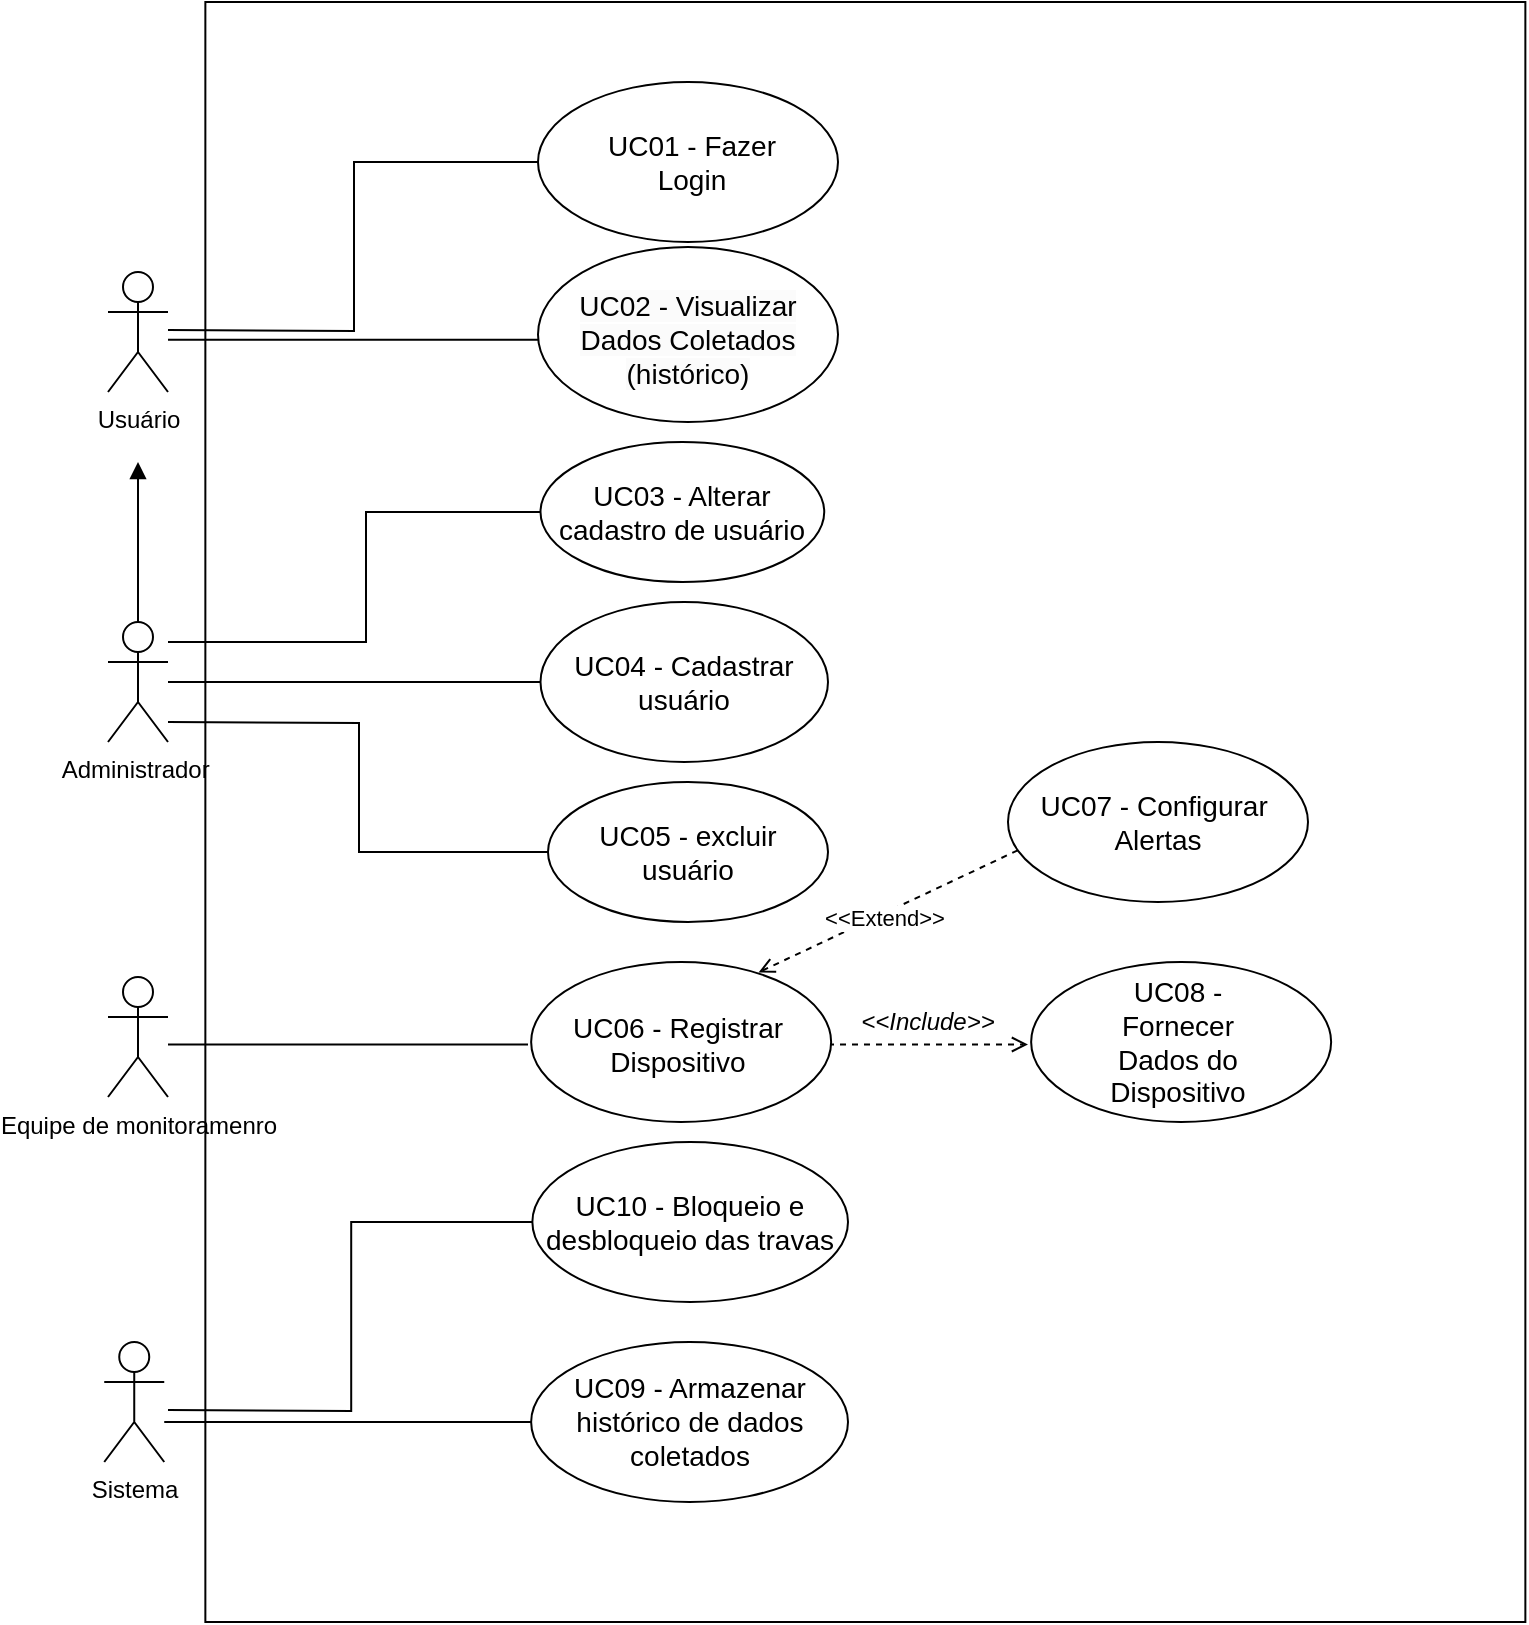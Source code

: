 <mxfile version="22.1.3" type="github">
  <diagram id="C5RBs43oDa-KdzZeNtuy" name="Page-1">
    <mxGraphModel dx="1009" dy="591" grid="1" gridSize="10" guides="1" tooltips="1" connect="1" arrows="1" fold="1" page="1" pageScale="1" pageWidth="827" pageHeight="1169" math="0" shadow="0">
      <root>
        <mxCell id="WIyWlLk6GJQsqaUBKTNV-0" />
        <mxCell id="WIyWlLk6GJQsqaUBKTNV-1" parent="WIyWlLk6GJQsqaUBKTNV-0" />
        <mxCell id="VHcPc_HDqrIlPmwinr2x-10" value="" style="rounded=0;whiteSpace=wrap;html=1;fillColor=none;strokeColor=default;" parent="WIyWlLk6GJQsqaUBKTNV-1" vertex="1">
          <mxGeometry x="288.68" y="90" width="660" height="810" as="geometry" />
        </mxCell>
        <mxCell id="muJ2ehn9oulYkWGaMhxv-5" value="" style="edgeStyle=orthogonalEdgeStyle;rounded=0;orthogonalLoop=1;jettySize=auto;html=1;endArrow=open;endFill=0;dashed=1;" parent="WIyWlLk6GJQsqaUBKTNV-1" edge="1">
          <mxGeometry relative="1" as="geometry">
            <mxPoint x="600" y="611.25" as="sourcePoint" />
            <mxPoint x="700" y="611.25" as="targetPoint" />
          </mxGeometry>
        </mxCell>
        <mxCell id="OZ7Lz4BIXzkwk9HNyENz-0" value="" style="ellipse;whiteSpace=wrap;html=1;" parent="WIyWlLk6GJQsqaUBKTNV-1" vertex="1">
          <mxGeometry x="451.57" y="570" width="150" height="80" as="geometry" />
        </mxCell>
        <mxCell id="muJ2ehn9oulYkWGaMhxv-0" style="edgeStyle=orthogonalEdgeStyle;rounded=0;orthogonalLoop=1;jettySize=auto;html=1;entryX=0;entryY=0.5;entryDx=0;entryDy=0;endArrow=none;endFill=0;" parent="WIyWlLk6GJQsqaUBKTNV-1" edge="1">
          <mxGeometry relative="1" as="geometry">
            <mxPoint x="450" y="611.25" as="targetPoint" />
            <mxPoint x="270" y="611.25" as="sourcePoint" />
          </mxGeometry>
        </mxCell>
        <mxCell id="VHcPc_HDqrIlPmwinr2x-5" value="" style="edgeStyle=orthogonalEdgeStyle;rounded=0;orthogonalLoop=1;jettySize=auto;html=1;endArrow=none;endFill=0;entryX=0;entryY=0.5;entryDx=0;entryDy=0;" parent="WIyWlLk6GJQsqaUBKTNV-1" edge="1">
          <mxGeometry relative="1" as="geometry">
            <mxPoint x="270" y="258.88" as="sourcePoint" />
            <mxPoint x="456.32" y="251.13" as="targetPoint" />
            <Array as="points">
              <mxPoint x="461.32" y="258.88" />
            </Array>
          </mxGeometry>
        </mxCell>
        <mxCell id="muJ2ehn9oulYkWGaMhxv-1" value="UC06 - Registrar Dispositivo" style="text;html=1;strokeColor=none;fillColor=none;align=center;verticalAlign=middle;whiteSpace=wrap;rounded=0;fontStyle=0;fontSize=14;" parent="WIyWlLk6GJQsqaUBKTNV-1" vertex="1">
          <mxGeometry x="466.25" y="585" width="117.5" height="52.5" as="geometry" />
        </mxCell>
        <mxCell id="muJ2ehn9oulYkWGaMhxv-4" value="" style="ellipse;whiteSpace=wrap;html=1;fontSize=16;" parent="WIyWlLk6GJQsqaUBKTNV-1" vertex="1">
          <mxGeometry x="701.57" y="570" width="150" height="80" as="geometry" />
        </mxCell>
        <mxCell id="muJ2ehn9oulYkWGaMhxv-6" value="&amp;lt;&amp;lt;Include&amp;gt;&amp;gt;" style="text;html=1;strokeColor=none;fillColor=none;align=center;verticalAlign=middle;whiteSpace=wrap;rounded=0;fontStyle=2" parent="WIyWlLk6GJQsqaUBKTNV-1" vertex="1">
          <mxGeometry x="620" y="585" width="60" height="30" as="geometry" />
        </mxCell>
        <mxCell id="muJ2ehn9oulYkWGaMhxv-8" value="UC08 - Fornecer Dados do Dispositivo" style="text;html=1;strokeColor=none;fillColor=none;align=center;verticalAlign=middle;whiteSpace=wrap;rounded=0;fontSize=14;" parent="WIyWlLk6GJQsqaUBKTNV-1" vertex="1">
          <mxGeometry x="745" y="598.75" width="60" height="22.5" as="geometry" />
        </mxCell>
        <mxCell id="muJ2ehn9oulYkWGaMhxv-11" value="" style="ellipse;whiteSpace=wrap;html=1;fontSize=14;" parent="WIyWlLk6GJQsqaUBKTNV-1" vertex="1">
          <mxGeometry x="455" y="130" width="150" height="80" as="geometry" />
        </mxCell>
        <mxCell id="muJ2ehn9oulYkWGaMhxv-16" value="" style="endArrow=none;dashed=1;html=1;rounded=0;startArrow=open;startFill=0;entryX=0.5;entryY=1;entryDx=0;entryDy=0;exitX=0.758;exitY=0.065;exitDx=0;exitDy=0;exitPerimeter=0;" parent="WIyWlLk6GJQsqaUBKTNV-1" edge="1" source="OZ7Lz4BIXzkwk9HNyENz-0">
          <mxGeometry width="50" height="50" relative="1" as="geometry">
            <mxPoint x="525.5" y="605.49" as="sourcePoint" />
            <mxPoint x="734.5" y="495.49" as="targetPoint" />
          </mxGeometry>
        </mxCell>
        <mxCell id="2xilHYqJ4Ca3lI37XBYS-52" value="&amp;lt;&amp;lt;Extend&amp;gt;&amp;gt;" style="edgeLabel;html=1;align=center;verticalAlign=middle;resizable=0;points=[];" vertex="1" connectable="0" parent="muJ2ehn9oulYkWGaMhxv-16">
          <mxGeometry x="-0.27" y="-2" relative="1" as="geometry">
            <mxPoint as="offset" />
          </mxGeometry>
        </mxCell>
        <mxCell id="muJ2ehn9oulYkWGaMhxv-17" value="UC07 - Configurar&amp;nbsp; Alertas" style="ellipse;whiteSpace=wrap;html=1;fontSize=14;" parent="WIyWlLk6GJQsqaUBKTNV-1" vertex="1">
          <mxGeometry x="690" y="460" width="150" height="80" as="geometry" />
        </mxCell>
        <mxCell id="VHcPc_HDqrIlPmwinr2x-4" value="&lt;br&gt;&lt;span style=&quot;color: rgb(0, 0, 0); font-family: Helvetica; font-size: 14px; font-style: normal; font-variant-ligatures: normal; font-variant-caps: normal; font-weight: 400; letter-spacing: normal; orphans: 2; text-align: center; text-indent: 0px; text-transform: none; widows: 2; word-spacing: 0px; -webkit-text-stroke-width: 0px; background-color: rgb(251, 251, 251); text-decoration-thickness: initial; text-decoration-style: initial; text-decoration-color: initial; float: none; display: inline !important;&quot;&gt;UC02 - Visualizar Dados Coletados (histórico)&lt;/span&gt;" style="ellipse;whiteSpace=wrap;html=1;verticalAlign=top;" parent="WIyWlLk6GJQsqaUBKTNV-1" vertex="1">
          <mxGeometry x="455" y="212.5" width="150" height="87.5" as="geometry" />
        </mxCell>
        <mxCell id="2xilHYqJ4Ca3lI37XBYS-25" style="edgeStyle=orthogonalEdgeStyle;rounded=0;orthogonalLoop=1;jettySize=auto;html=1;entryX=0;entryY=0.5;entryDx=0;entryDy=0;endArrow=none;endFill=0;" edge="1" parent="WIyWlLk6GJQsqaUBKTNV-1" target="muJ2ehn9oulYkWGaMhxv-11">
          <mxGeometry relative="1" as="geometry">
            <mxPoint x="270" y="253.99" as="sourcePoint" />
            <mxPoint x="454.93" y="183.99" as="targetPoint" />
          </mxGeometry>
        </mxCell>
        <mxCell id="OZ7Lz4BIXzkwk9HNyENz-1" value="Usuário" style="shape=umlActor;verticalLabelPosition=bottom;verticalAlign=top;html=1;outlineConnect=0;" parent="WIyWlLk6GJQsqaUBKTNV-1" vertex="1">
          <mxGeometry x="240" y="225" width="30" height="60" as="geometry" />
        </mxCell>
        <mxCell id="VHcPc_HDqrIlPmwinr2x-13" value="UC01 - Fazer Login" style="text;html=1;strokeColor=none;fillColor=none;align=center;verticalAlign=middle;whiteSpace=wrap;rounded=0;fontSize=14;" parent="WIyWlLk6GJQsqaUBKTNV-1" vertex="1">
          <mxGeometry x="482.43" y="155" width="100" height="30" as="geometry" />
        </mxCell>
        <mxCell id="2xilHYqJ4Ca3lI37XBYS-15" style="edgeStyle=orthogonalEdgeStyle;rounded=0;orthogonalLoop=1;jettySize=auto;html=1;entryX=0;entryY=0.5;entryDx=0;entryDy=0;endArrow=none;endFill=0;" edge="1" parent="WIyWlLk6GJQsqaUBKTNV-1" source="2xilHYqJ4Ca3lI37XBYS-14" target="2xilHYqJ4Ca3lI37XBYS-16">
          <mxGeometry relative="1" as="geometry">
            <Array as="points">
              <mxPoint x="453" y="800" />
            </Array>
          </mxGeometry>
        </mxCell>
        <mxCell id="2xilHYqJ4Ca3lI37XBYS-56" style="edgeStyle=orthogonalEdgeStyle;rounded=0;orthogonalLoop=1;jettySize=auto;html=1;entryX=0;entryY=0.5;entryDx=0;entryDy=0;endArrow=none;endFill=0;" edge="1" parent="WIyWlLk6GJQsqaUBKTNV-1" target="2xilHYqJ4Ca3lI37XBYS-55">
          <mxGeometry relative="1" as="geometry">
            <mxPoint x="270" y="794" as="sourcePoint" />
          </mxGeometry>
        </mxCell>
        <mxCell id="2xilHYqJ4Ca3lI37XBYS-14" value="Sistema&lt;br&gt;" style="shape=umlActor;verticalLabelPosition=bottom;verticalAlign=top;html=1;outlineConnect=0;" vertex="1" parent="WIyWlLk6GJQsqaUBKTNV-1">
          <mxGeometry x="238.12" y="760" width="30" height="60" as="geometry" />
        </mxCell>
        <mxCell id="2xilHYqJ4Ca3lI37XBYS-16" value="UC09 - Armazenar histórico de dados coletados" style="ellipse;whiteSpace=wrap;html=1;fontSize=14;" vertex="1" parent="WIyWlLk6GJQsqaUBKTNV-1">
          <mxGeometry x="451.57" y="760" width="158.43" height="80" as="geometry" />
        </mxCell>
        <mxCell id="2xilHYqJ4Ca3lI37XBYS-24" value="Equipe de monitoramenro&lt;br&gt;" style="shape=umlActor;verticalLabelPosition=bottom;verticalAlign=top;html=1;outlineConnect=0;" vertex="1" parent="WIyWlLk6GJQsqaUBKTNV-1">
          <mxGeometry x="240" y="577.5" width="30" height="60" as="geometry" />
        </mxCell>
        <mxCell id="2xilHYqJ4Ca3lI37XBYS-33" style="edgeStyle=orthogonalEdgeStyle;rounded=0;orthogonalLoop=1;jettySize=auto;html=1;endArrow=none;endFill=0;" edge="1" parent="WIyWlLk6GJQsqaUBKTNV-1" source="2xilHYqJ4Ca3lI37XBYS-36" target="2xilHYqJ4Ca3lI37XBYS-38">
          <mxGeometry relative="1" as="geometry">
            <mxPoint x="280" y="410" as="sourcePoint" />
            <Array as="points">
              <mxPoint x="370" y="430" />
              <mxPoint x="370" y="430" />
            </Array>
          </mxGeometry>
        </mxCell>
        <mxCell id="2xilHYqJ4Ca3lI37XBYS-34" style="edgeStyle=orthogonalEdgeStyle;rounded=0;orthogonalLoop=1;jettySize=auto;html=1;entryX=0;entryY=0.5;entryDx=0;entryDy=0;endArrow=none;endFill=0;" edge="1" parent="WIyWlLk6GJQsqaUBKTNV-1" target="2xilHYqJ4Ca3lI37XBYS-40">
          <mxGeometry relative="1" as="geometry">
            <mxPoint x="270" y="450" as="sourcePoint" />
            <mxPoint x="460" y="540" as="targetPoint" />
          </mxGeometry>
        </mxCell>
        <mxCell id="2xilHYqJ4Ca3lI37XBYS-35" style="edgeStyle=orthogonalEdgeStyle;rounded=0;orthogonalLoop=1;jettySize=auto;html=1;entryX=0;entryY=0.5;entryDx=0;entryDy=0;endArrow=none;endFill=0;" edge="1" parent="WIyWlLk6GJQsqaUBKTNV-1" source="2xilHYqJ4Ca3lI37XBYS-36" target="2xilHYqJ4Ca3lI37XBYS-39">
          <mxGeometry relative="1" as="geometry">
            <mxPoint x="280" y="420" as="sourcePoint" />
            <Array as="points">
              <mxPoint x="369" y="410" />
              <mxPoint x="369" y="345" />
            </Array>
          </mxGeometry>
        </mxCell>
        <mxCell id="2xilHYqJ4Ca3lI37XBYS-36" value="Administrador&amp;nbsp;&lt;br&gt;" style="shape=umlActor;verticalLabelPosition=bottom;verticalAlign=top;html=1;outlineConnect=0;" vertex="1" parent="WIyWlLk6GJQsqaUBKTNV-1">
          <mxGeometry x="240" y="400" width="30" height="60" as="geometry" />
        </mxCell>
        <mxCell id="2xilHYqJ4Ca3lI37XBYS-37" value="" style="edgeStyle=orthogonalEdgeStyle;rounded=0;orthogonalLoop=1;jettySize=auto;html=1;endArrow=block;endFill=1;" edge="1" parent="WIyWlLk6GJQsqaUBKTNV-1" source="2xilHYqJ4Ca3lI37XBYS-36">
          <mxGeometry relative="1" as="geometry">
            <mxPoint x="255" y="320" as="targetPoint" />
            <mxPoint x="245" y="510" as="sourcePoint" />
          </mxGeometry>
        </mxCell>
        <mxCell id="2xilHYqJ4Ca3lI37XBYS-38" value="UC04 - Cadastrar usuário" style="ellipse;whiteSpace=wrap;html=1;fontSize=14;" vertex="1" parent="WIyWlLk6GJQsqaUBKTNV-1">
          <mxGeometry x="456.25" y="390" width="143.75" height="80" as="geometry" />
        </mxCell>
        <mxCell id="2xilHYqJ4Ca3lI37XBYS-39" value="UC03 - Alterar cadastro de usuário" style="ellipse;whiteSpace=wrap;html=1;fontSize=14;" vertex="1" parent="WIyWlLk6GJQsqaUBKTNV-1">
          <mxGeometry x="456.25" y="310" width="141.87" height="70" as="geometry" />
        </mxCell>
        <mxCell id="2xilHYqJ4Ca3lI37XBYS-40" value="UC05 - excluir usuário" style="ellipse;whiteSpace=wrap;html=1;fontSize=14;" vertex="1" parent="WIyWlLk6GJQsqaUBKTNV-1">
          <mxGeometry x="460" y="480" width="140" height="70" as="geometry" />
        </mxCell>
        <mxCell id="2xilHYqJ4Ca3lI37XBYS-51" style="edgeStyle=orthogonalEdgeStyle;rounded=0;orthogonalLoop=1;jettySize=auto;html=1;exitX=0.5;exitY=1;exitDx=0;exitDy=0;" edge="1" parent="WIyWlLk6GJQsqaUBKTNV-1" source="VHcPc_HDqrIlPmwinr2x-13" target="VHcPc_HDqrIlPmwinr2x-13">
          <mxGeometry relative="1" as="geometry" />
        </mxCell>
        <mxCell id="2xilHYqJ4Ca3lI37XBYS-55" value="UC10 - &lt;font style=&quot;font-size: 14px;&quot;&gt;Bloqueio e desbloqueio das travas&lt;/font&gt;" style="ellipse;whiteSpace=wrap;html=1;fontSize=14;" vertex="1" parent="WIyWlLk6GJQsqaUBKTNV-1">
          <mxGeometry x="452.18" y="660" width="157.82" height="80" as="geometry" />
        </mxCell>
      </root>
    </mxGraphModel>
  </diagram>
</mxfile>
